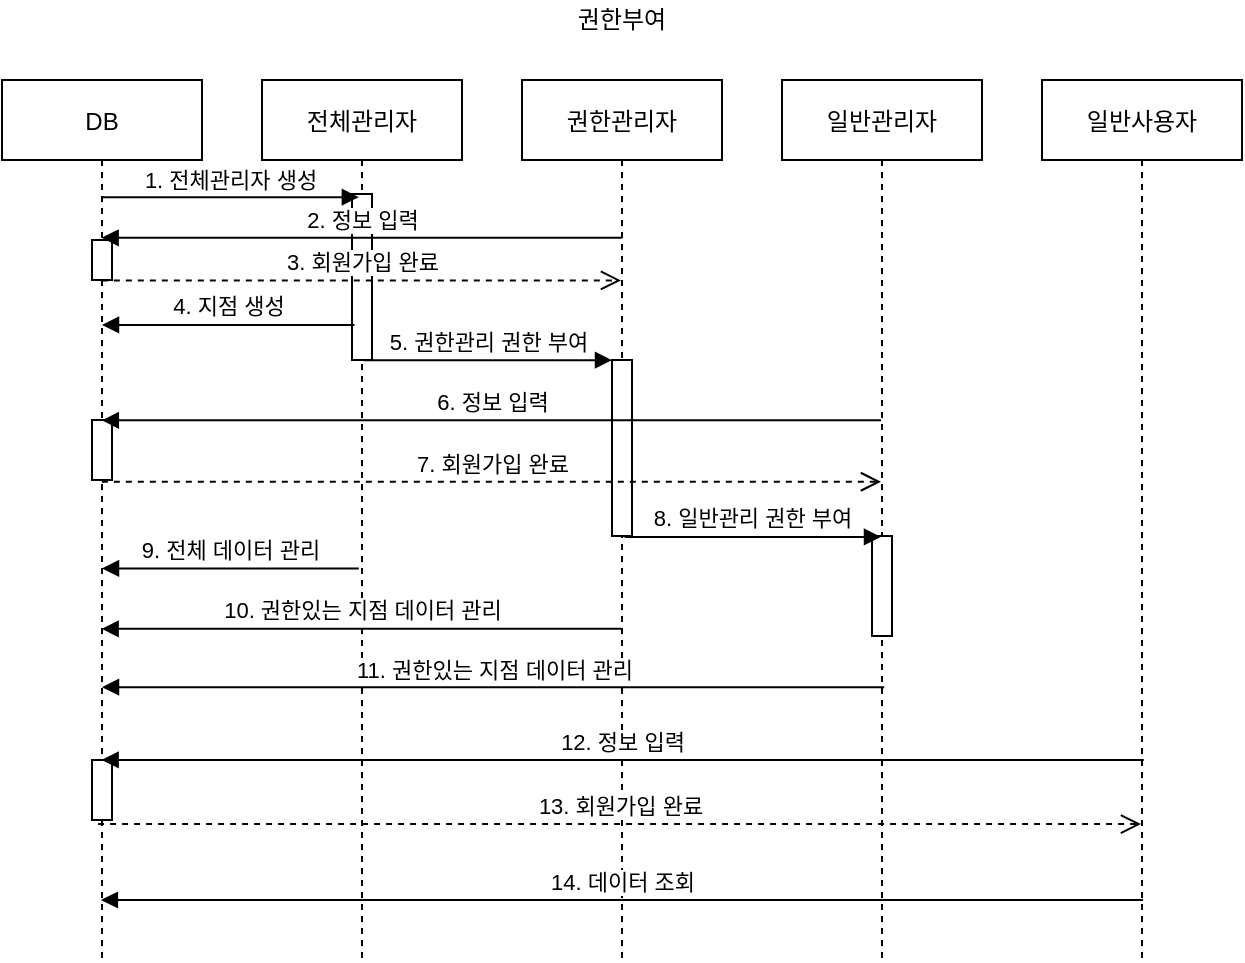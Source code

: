 <mxfile version="14.7.6" type="github">
  <diagram id="kgpKYQtTHZ0yAKxKKP6v" name="Page-1">
    <mxGraphModel dx="1005" dy="489" grid="1" gridSize="10" guides="1" tooltips="1" connect="1" arrows="1" fold="1" page="1" pageScale="1" pageWidth="850" pageHeight="1100" math="0" shadow="0">
      <root>
        <mxCell id="0" />
        <mxCell id="1" parent="0" />
        <mxCell id="3nuBFxr9cyL0pnOWT2aG-1" value="일반사용자" style="shape=umlLifeline;perimeter=lifelinePerimeter;container=1;collapsible=0;recursiveResize=0;rounded=0;shadow=0;strokeWidth=1;" parent="1" vertex="1">
          <mxGeometry x="580" y="90" width="100" height="440" as="geometry" />
        </mxCell>
        <mxCell id="3nuBFxr9cyL0pnOWT2aG-5" value="일반관리자" style="shape=umlLifeline;perimeter=lifelinePerimeter;container=1;collapsible=0;recursiveResize=0;rounded=0;shadow=0;strokeWidth=1;" parent="1" vertex="1">
          <mxGeometry x="450" y="90" width="100" height="440" as="geometry" />
        </mxCell>
        <mxCell id="3nuBFxr9cyL0pnOWT2aG-6" value="" style="points=[];perimeter=orthogonalPerimeter;rounded=0;shadow=0;strokeWidth=1;" parent="3nuBFxr9cyL0pnOWT2aG-5" vertex="1">
          <mxGeometry x="45" y="228" width="10" height="50" as="geometry" />
        </mxCell>
        <mxCell id="2D6UHaJMHZngd_mVU4-X-1" value="권한부여" style="text;html=1;strokeColor=none;fillColor=none;align=center;verticalAlign=middle;whiteSpace=wrap;rounded=0;" parent="1" vertex="1">
          <mxGeometry x="345" y="50" width="50" height="20" as="geometry" />
        </mxCell>
        <mxCell id="2D6UHaJMHZngd_mVU4-X-3" value="권한관리자" style="shape=umlLifeline;perimeter=lifelinePerimeter;container=1;collapsible=0;recursiveResize=0;rounded=0;shadow=0;strokeWidth=1;" parent="1" vertex="1">
          <mxGeometry x="320" y="90" width="100" height="440" as="geometry" />
        </mxCell>
        <mxCell id="2D6UHaJMHZngd_mVU4-X-4" value="" style="points=[];perimeter=orthogonalPerimeter;rounded=0;shadow=0;strokeWidth=1;" parent="2D6UHaJMHZngd_mVU4-X-3" vertex="1">
          <mxGeometry x="45" y="140" width="10" height="88" as="geometry" />
        </mxCell>
        <mxCell id="2D6UHaJMHZngd_mVU4-X-5" value="전체관리자" style="shape=umlLifeline;perimeter=lifelinePerimeter;container=1;collapsible=0;recursiveResize=0;rounded=0;shadow=0;strokeWidth=1;" parent="1" vertex="1">
          <mxGeometry x="190" y="90" width="100" height="440" as="geometry" />
        </mxCell>
        <mxCell id="2D6UHaJMHZngd_mVU4-X-6" value="" style="points=[];perimeter=orthogonalPerimeter;rounded=0;shadow=0;strokeWidth=1;" parent="2D6UHaJMHZngd_mVU4-X-5" vertex="1">
          <mxGeometry x="45" y="57" width="10" height="83" as="geometry" />
        </mxCell>
        <mxCell id="2D6UHaJMHZngd_mVU4-X-8" value="DB" style="shape=umlLifeline;perimeter=lifelinePerimeter;container=1;collapsible=0;recursiveResize=0;rounded=0;shadow=0;strokeWidth=1;" parent="1" vertex="1">
          <mxGeometry x="60" y="90" width="100" height="440" as="geometry" />
        </mxCell>
        <mxCell id="2D6UHaJMHZngd_mVU4-X-13" value="" style="points=[];perimeter=orthogonalPerimeter;rounded=0;shadow=0;strokeWidth=1;" parent="2D6UHaJMHZngd_mVU4-X-8" vertex="1">
          <mxGeometry x="45" y="80" width="10" height="20" as="geometry" />
        </mxCell>
        <mxCell id="2D6UHaJMHZngd_mVU4-X-21" value="" style="points=[];perimeter=orthogonalPerimeter;rounded=0;shadow=0;strokeWidth=1;" parent="1" vertex="1">
          <mxGeometry x="105" y="260" width="10" height="30" as="geometry" />
        </mxCell>
        <mxCell id="2D6UHaJMHZngd_mVU4-X-32" value="" style="points=[];perimeter=orthogonalPerimeter;rounded=0;shadow=0;strokeWidth=1;" parent="1" vertex="1">
          <mxGeometry x="105" y="430" width="10" height="30" as="geometry" />
        </mxCell>
        <mxCell id="2D6UHaJMHZngd_mVU4-X-34" value="3. 회원가입 완료" style="html=1;verticalAlign=bottom;endArrow=open;dashed=1;endSize=8;exitX=0.491;exitY=1.041;exitDx=0;exitDy=0;exitPerimeter=0;" parent="1" edge="1">
          <mxGeometry relative="1" as="geometry">
            <mxPoint x="109.91" y="190.23" as="sourcePoint" />
            <mxPoint x="369.5" y="190.23" as="targetPoint" />
          </mxGeometry>
        </mxCell>
        <mxCell id="2D6UHaJMHZngd_mVU4-X-35" value="2. 정보 입력" style="html=1;verticalAlign=bottom;endArrow=block;exitX=0.501;exitY=0.177;exitDx=0;exitDy=0;exitPerimeter=0;" parent="1" edge="1">
          <mxGeometry width="80" relative="1" as="geometry">
            <mxPoint x="370.1" y="168.88" as="sourcePoint" />
            <mxPoint x="109.81" y="168.88" as="targetPoint" />
          </mxGeometry>
        </mxCell>
        <mxCell id="2D6UHaJMHZngd_mVU4-X-36" value="1. 전체관리자 생성" style="html=1;verticalAlign=bottom;endArrow=block;entryX=0.344;entryY=0.019;entryDx=0;entryDy=0;entryPerimeter=0;" parent="1" source="2D6UHaJMHZngd_mVU4-X-8" target="2D6UHaJMHZngd_mVU4-X-6" edge="1">
          <mxGeometry width="80" relative="1" as="geometry">
            <mxPoint x="230" y="280" as="sourcePoint" />
            <mxPoint x="309" y="141" as="targetPoint" />
          </mxGeometry>
        </mxCell>
        <mxCell id="2D6UHaJMHZngd_mVU4-X-37" value="5. 권한관리 권한 부여" style="html=1;verticalAlign=bottom;endArrow=block;exitX=0.595;exitY=1.001;exitDx=0;exitDy=0;exitPerimeter=0;" parent="1" source="2D6UHaJMHZngd_mVU4-X-6" target="2D6UHaJMHZngd_mVU4-X-4" edge="1">
          <mxGeometry width="80" relative="1" as="geometry">
            <mxPoint x="230" y="280" as="sourcePoint" />
            <mxPoint x="310" y="280" as="targetPoint" />
          </mxGeometry>
        </mxCell>
        <mxCell id="2D6UHaJMHZngd_mVU4-X-39" value="6. 정보 입력" style="html=1;verticalAlign=bottom;endArrow=block;entryX=0.491;entryY=0.005;entryDx=0;entryDy=0;entryPerimeter=0;" parent="1" source="3nuBFxr9cyL0pnOWT2aG-5" target="2D6UHaJMHZngd_mVU4-X-21" edge="1">
          <mxGeometry width="80" relative="1" as="geometry">
            <mxPoint x="230" y="280" as="sourcePoint" />
            <mxPoint x="310" y="280" as="targetPoint" />
          </mxGeometry>
        </mxCell>
        <mxCell id="2D6UHaJMHZngd_mVU4-X-40" value="7. 회원가입 완료" style="html=1;verticalAlign=bottom;endArrow=open;dashed=1;endSize=8;exitX=0.491;exitY=1.029;exitDx=0;exitDy=0;exitPerimeter=0;" parent="1" source="2D6UHaJMHZngd_mVU4-X-21" target="3nuBFxr9cyL0pnOWT2aG-5" edge="1">
          <mxGeometry relative="1" as="geometry">
            <mxPoint x="310" y="280" as="sourcePoint" />
            <mxPoint x="230" y="280" as="targetPoint" />
          </mxGeometry>
        </mxCell>
        <mxCell id="2D6UHaJMHZngd_mVU4-X-41" value="8. 일반관리 권한 부여" style="html=1;verticalAlign=bottom;endArrow=block;exitX=0.636;exitY=1.005;exitDx=0;exitDy=0;exitPerimeter=0;" parent="1" source="2D6UHaJMHZngd_mVU4-X-4" target="3nuBFxr9cyL0pnOWT2aG-5" edge="1">
          <mxGeometry width="80" relative="1" as="geometry">
            <mxPoint x="230" y="280" as="sourcePoint" />
            <mxPoint x="310" y="280" as="targetPoint" />
          </mxGeometry>
        </mxCell>
        <mxCell id="2D6UHaJMHZngd_mVU4-X-42" value="9. 전체 데이터 관리" style="html=1;verticalAlign=bottom;endArrow=block;exitX=0.484;exitY=0.555;exitDx=0;exitDy=0;exitPerimeter=0;" parent="1" source="2D6UHaJMHZngd_mVU4-X-5" target="2D6UHaJMHZngd_mVU4-X-8" edge="1">
          <mxGeometry width="80" relative="1" as="geometry">
            <mxPoint x="230" y="280" as="sourcePoint" />
            <mxPoint x="310" y="280" as="targetPoint" />
          </mxGeometry>
        </mxCell>
        <mxCell id="2D6UHaJMHZngd_mVU4-X-43" value="10. 권한있는 지점 데이터 관리" style="html=1;verticalAlign=bottom;endArrow=block;exitX=0.495;exitY=0.61;exitDx=0;exitDy=0;exitPerimeter=0;" parent="1" edge="1">
          <mxGeometry width="80" relative="1" as="geometry">
            <mxPoint x="369.5" y="364.4" as="sourcePoint" />
            <mxPoint x="109.81" y="364.4" as="targetPoint" />
          </mxGeometry>
        </mxCell>
        <mxCell id="2D6UHaJMHZngd_mVU4-X-44" value="11. 권한있는 지점 데이터 관리" style="html=1;verticalAlign=bottom;endArrow=block;exitX=0.511;exitY=0.69;exitDx=0;exitDy=0;exitPerimeter=0;" parent="1" source="3nuBFxr9cyL0pnOWT2aG-5" target="2D6UHaJMHZngd_mVU4-X-8" edge="1">
          <mxGeometry width="80" relative="1" as="geometry">
            <mxPoint x="230" y="280" as="sourcePoint" />
            <mxPoint x="310" y="280" as="targetPoint" />
          </mxGeometry>
        </mxCell>
        <mxCell id="2D6UHaJMHZngd_mVU4-X-45" value="12. 정보 입력" style="html=1;verticalAlign=bottom;endArrow=block;exitX=0.509;exitY=0.784;exitDx=0;exitDy=0;exitPerimeter=0;" parent="1" edge="1">
          <mxGeometry width="80" relative="1" as="geometry">
            <mxPoint x="630.9" y="429.96" as="sourcePoint" />
            <mxPoint x="109.81" y="429.96" as="targetPoint" />
          </mxGeometry>
        </mxCell>
        <mxCell id="2D6UHaJMHZngd_mVU4-X-46" value="13. 회원가입 완료" style="html=1;verticalAlign=bottom;endArrow=open;dashed=1;endSize=8;exitX=0.303;exitY=1.068;exitDx=0;exitDy=0;exitPerimeter=0;" parent="1" source="2D6UHaJMHZngd_mVU4-X-32" target="3nuBFxr9cyL0pnOWT2aG-1" edge="1">
          <mxGeometry relative="1" as="geometry">
            <mxPoint x="310" y="280" as="sourcePoint" />
            <mxPoint x="230" y="280" as="targetPoint" />
          </mxGeometry>
        </mxCell>
        <mxCell id="2D6UHaJMHZngd_mVU4-X-47" value="14. 데이터 조회" style="html=1;verticalAlign=bottom;endArrow=block;exitX=0.509;exitY=0.784;exitDx=0;exitDy=0;exitPerimeter=0;" parent="1" edge="1">
          <mxGeometry width="80" relative="1" as="geometry">
            <mxPoint x="630.54" y="500.0" as="sourcePoint" />
            <mxPoint x="109.45" y="500.0" as="targetPoint" />
          </mxGeometry>
        </mxCell>
        <mxCell id="uCbC7-1fs0j2SjIq3Nl8-2" value="4. 지점 생성" style="html=1;verticalAlign=bottom;endArrow=block;exitX=0.122;exitY=0.789;exitDx=0;exitDy=0;exitPerimeter=0;" edge="1" parent="1" source="2D6UHaJMHZngd_mVU4-X-6" target="2D6UHaJMHZngd_mVU4-X-8">
          <mxGeometry width="80" relative="1" as="geometry">
            <mxPoint x="280" y="170" as="sourcePoint" />
            <mxPoint x="360" y="170" as="targetPoint" />
          </mxGeometry>
        </mxCell>
      </root>
    </mxGraphModel>
  </diagram>
</mxfile>
